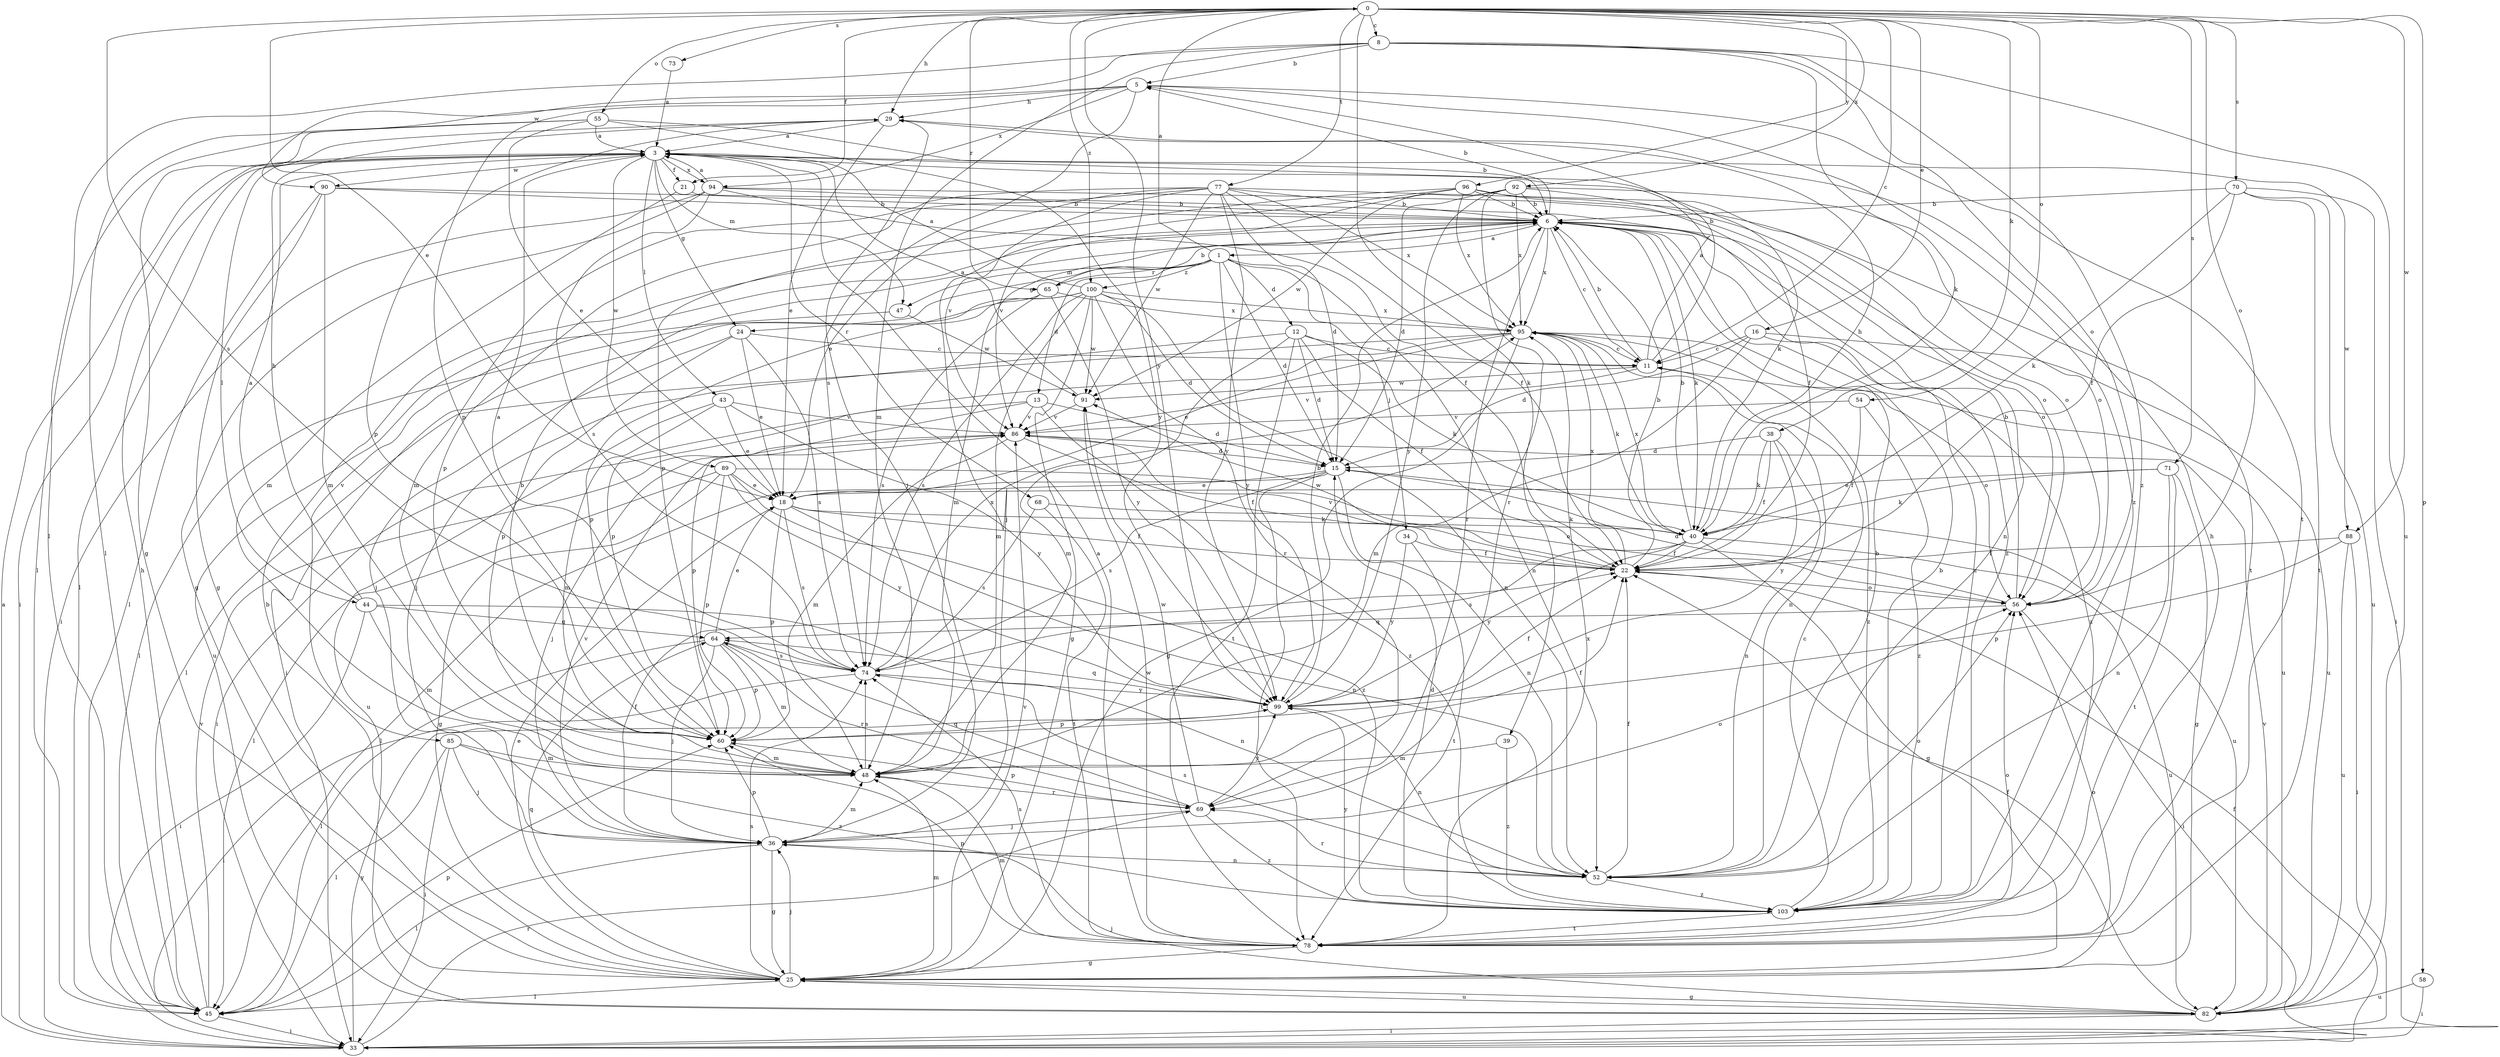 strict digraph  {
0;
1;
3;
5;
6;
8;
11;
12;
13;
15;
16;
18;
21;
22;
24;
25;
29;
33;
34;
36;
38;
39;
40;
43;
44;
45;
47;
48;
52;
54;
55;
56;
58;
60;
64;
65;
68;
69;
70;
71;
73;
74;
77;
78;
82;
85;
86;
88;
89;
90;
91;
92;
94;
95;
96;
99;
100;
103;
0 -> 8  [label=c];
0 -> 11  [label=c];
0 -> 16  [label=e];
0 -> 18  [label=e];
0 -> 21  [label=f];
0 -> 29  [label=h];
0 -> 38  [label=k];
0 -> 39  [label=k];
0 -> 54  [label=o];
0 -> 55  [label=o];
0 -> 56  [label=o];
0 -> 58  [label=p];
0 -> 65  [label=r];
0 -> 70  [label=s];
0 -> 71  [label=s];
0 -> 73  [label=s];
0 -> 74  [label=s];
0 -> 77  [label=t];
0 -> 88  [label=w];
0 -> 92  [label=x];
0 -> 96  [label=y];
0 -> 99  [label=y];
0 -> 100  [label=z];
1 -> 0  [label=a];
1 -> 12  [label=d];
1 -> 13  [label=d];
1 -> 15  [label=d];
1 -> 24  [label=g];
1 -> 34  [label=j];
1 -> 47  [label=m];
1 -> 52  [label=n];
1 -> 65  [label=r];
1 -> 99  [label=y];
1 -> 100  [label=z];
3 -> 21  [label=f];
3 -> 24  [label=g];
3 -> 33  [label=i];
3 -> 40  [label=k];
3 -> 43  [label=l];
3 -> 44  [label=l];
3 -> 45  [label=l];
3 -> 47  [label=m];
3 -> 68  [label=r];
3 -> 88  [label=w];
3 -> 89  [label=w];
3 -> 90  [label=w];
3 -> 94  [label=x];
5 -> 29  [label=h];
5 -> 45  [label=l];
5 -> 60  [label=p];
5 -> 74  [label=s];
5 -> 78  [label=t];
5 -> 94  [label=x];
5 -> 103  [label=z];
6 -> 1  [label=a];
6 -> 5  [label=b];
6 -> 11  [label=c];
6 -> 40  [label=k];
6 -> 48  [label=m];
6 -> 56  [label=o];
6 -> 69  [label=r];
6 -> 85  [label=v];
6 -> 95  [label=x];
6 -> 103  [label=z];
8 -> 5  [label=b];
8 -> 40  [label=k];
8 -> 45  [label=l];
8 -> 48  [label=m];
8 -> 56  [label=o];
8 -> 82  [label=u];
8 -> 90  [label=w];
8 -> 103  [label=z];
11 -> 3  [label=a];
11 -> 5  [label=b];
11 -> 6  [label=b];
11 -> 56  [label=o];
11 -> 86  [label=v];
11 -> 91  [label=w];
12 -> 11  [label=c];
12 -> 15  [label=d];
12 -> 22  [label=f];
12 -> 36  [label=j];
12 -> 40  [label=k];
12 -> 48  [label=m];
12 -> 78  [label=t];
13 -> 15  [label=d];
13 -> 33  [label=i];
13 -> 60  [label=p];
13 -> 86  [label=v];
13 -> 103  [label=z];
15 -> 18  [label=e];
15 -> 45  [label=l];
15 -> 52  [label=n];
15 -> 74  [label=s];
15 -> 78  [label=t];
15 -> 82  [label=u];
16 -> 11  [label=c];
16 -> 15  [label=d];
16 -> 48  [label=m];
16 -> 82  [label=u];
16 -> 103  [label=z];
18 -> 22  [label=f];
18 -> 40  [label=k];
18 -> 52  [label=n];
18 -> 60  [label=p];
18 -> 74  [label=s];
21 -> 6  [label=b];
21 -> 48  [label=m];
22 -> 6  [label=b];
22 -> 56  [label=o];
22 -> 86  [label=v];
22 -> 91  [label=w];
22 -> 95  [label=x];
24 -> 11  [label=c];
24 -> 18  [label=e];
24 -> 36  [label=j];
24 -> 60  [label=p];
24 -> 74  [label=s];
25 -> 6  [label=b];
25 -> 18  [label=e];
25 -> 36  [label=j];
25 -> 45  [label=l];
25 -> 48  [label=m];
25 -> 56  [label=o];
25 -> 64  [label=q];
25 -> 74  [label=s];
25 -> 82  [label=u];
25 -> 86  [label=v];
29 -> 3  [label=a];
29 -> 18  [label=e];
29 -> 36  [label=j];
29 -> 60  [label=p];
33 -> 3  [label=a];
33 -> 22  [label=f];
33 -> 69  [label=r];
33 -> 99  [label=y];
34 -> 22  [label=f];
34 -> 78  [label=t];
34 -> 99  [label=y];
36 -> 22  [label=f];
36 -> 25  [label=g];
36 -> 45  [label=l];
36 -> 48  [label=m];
36 -> 52  [label=n];
36 -> 56  [label=o];
36 -> 60  [label=p];
36 -> 86  [label=v];
38 -> 15  [label=d];
38 -> 22  [label=f];
38 -> 40  [label=k];
38 -> 52  [label=n];
38 -> 99  [label=y];
39 -> 48  [label=m];
39 -> 103  [label=z];
40 -> 6  [label=b];
40 -> 22  [label=f];
40 -> 25  [label=g];
40 -> 29  [label=h];
40 -> 74  [label=s];
40 -> 82  [label=u];
40 -> 95  [label=x];
40 -> 99  [label=y];
43 -> 18  [label=e];
43 -> 48  [label=m];
43 -> 82  [label=u];
43 -> 86  [label=v];
43 -> 99  [label=y];
44 -> 3  [label=a];
44 -> 29  [label=h];
44 -> 33  [label=i];
44 -> 48  [label=m];
44 -> 52  [label=n];
44 -> 64  [label=q];
45 -> 29  [label=h];
45 -> 33  [label=i];
45 -> 60  [label=p];
45 -> 86  [label=v];
47 -> 82  [label=u];
47 -> 91  [label=w];
48 -> 22  [label=f];
48 -> 69  [label=r];
48 -> 74  [label=s];
52 -> 6  [label=b];
52 -> 22  [label=f];
52 -> 56  [label=o];
52 -> 69  [label=r];
52 -> 74  [label=s];
52 -> 103  [label=z];
54 -> 22  [label=f];
54 -> 86  [label=v];
54 -> 103  [label=z];
55 -> 3  [label=a];
55 -> 6  [label=b];
55 -> 18  [label=e];
55 -> 25  [label=g];
55 -> 45  [label=l];
55 -> 99  [label=y];
56 -> 6  [label=b];
56 -> 15  [label=d];
56 -> 33  [label=i];
56 -> 64  [label=q];
58 -> 33  [label=i];
58 -> 82  [label=u];
60 -> 6  [label=b];
60 -> 48  [label=m];
64 -> 18  [label=e];
64 -> 36  [label=j];
64 -> 45  [label=l];
64 -> 48  [label=m];
64 -> 60  [label=p];
64 -> 69  [label=r];
64 -> 74  [label=s];
65 -> 6  [label=b];
65 -> 60  [label=p];
65 -> 74  [label=s];
65 -> 95  [label=x];
65 -> 99  [label=y];
68 -> 40  [label=k];
68 -> 74  [label=s];
68 -> 78  [label=t];
69 -> 36  [label=j];
69 -> 60  [label=p];
69 -> 64  [label=q];
69 -> 91  [label=w];
69 -> 99  [label=y];
69 -> 103  [label=z];
70 -> 6  [label=b];
70 -> 22  [label=f];
70 -> 33  [label=i];
70 -> 40  [label=k];
70 -> 78  [label=t];
70 -> 82  [label=u];
71 -> 18  [label=e];
71 -> 25  [label=g];
71 -> 40  [label=k];
71 -> 52  [label=n];
71 -> 78  [label=t];
73 -> 3  [label=a];
74 -> 3  [label=a];
74 -> 33  [label=i];
74 -> 95  [label=x];
74 -> 99  [label=y];
77 -> 6  [label=b];
77 -> 15  [label=d];
77 -> 18  [label=e];
77 -> 22  [label=f];
77 -> 48  [label=m];
77 -> 56  [label=o];
77 -> 60  [label=p];
77 -> 86  [label=v];
77 -> 91  [label=w];
77 -> 95  [label=x];
77 -> 99  [label=y];
78 -> 3  [label=a];
78 -> 25  [label=g];
78 -> 29  [label=h];
78 -> 48  [label=m];
78 -> 56  [label=o];
78 -> 60  [label=p];
78 -> 74  [label=s];
78 -> 91  [label=w];
78 -> 95  [label=x];
82 -> 22  [label=f];
82 -> 25  [label=g];
82 -> 33  [label=i];
82 -> 36  [label=j];
82 -> 86  [label=v];
85 -> 33  [label=i];
85 -> 36  [label=j];
85 -> 45  [label=l];
85 -> 48  [label=m];
85 -> 103  [label=z];
86 -> 15  [label=d];
86 -> 22  [label=f];
86 -> 36  [label=j];
86 -> 48  [label=m];
88 -> 22  [label=f];
88 -> 33  [label=i];
88 -> 60  [label=p];
88 -> 82  [label=u];
89 -> 18  [label=e];
89 -> 25  [label=g];
89 -> 45  [label=l];
89 -> 56  [label=o];
89 -> 60  [label=p];
89 -> 99  [label=y];
89 -> 103  [label=z];
90 -> 6  [label=b];
90 -> 25  [label=g];
90 -> 45  [label=l];
90 -> 48  [label=m];
90 -> 103  [label=z];
91 -> 3  [label=a];
91 -> 86  [label=v];
92 -> 6  [label=b];
92 -> 15  [label=d];
92 -> 52  [label=n];
92 -> 56  [label=o];
92 -> 69  [label=r];
92 -> 91  [label=w];
92 -> 95  [label=x];
92 -> 99  [label=y];
94 -> 3  [label=a];
94 -> 6  [label=b];
94 -> 22  [label=f];
94 -> 25  [label=g];
94 -> 33  [label=i];
94 -> 56  [label=o];
94 -> 74  [label=s];
95 -> 11  [label=c];
95 -> 18  [label=e];
95 -> 25  [label=g];
95 -> 40  [label=k];
95 -> 45  [label=l];
95 -> 52  [label=n];
95 -> 60  [label=p];
95 -> 82  [label=u];
95 -> 103  [label=z];
96 -> 6  [label=b];
96 -> 22  [label=f];
96 -> 36  [label=j];
96 -> 60  [label=p];
96 -> 78  [label=t];
96 -> 86  [label=v];
96 -> 95  [label=x];
99 -> 6  [label=b];
99 -> 22  [label=f];
99 -> 52  [label=n];
99 -> 60  [label=p];
99 -> 64  [label=q];
100 -> 3  [label=a];
100 -> 15  [label=d];
100 -> 25  [label=g];
100 -> 33  [label=i];
100 -> 45  [label=l];
100 -> 48  [label=m];
100 -> 52  [label=n];
100 -> 69  [label=r];
100 -> 74  [label=s];
100 -> 91  [label=w];
100 -> 95  [label=x];
103 -> 6  [label=b];
103 -> 11  [label=c];
103 -> 15  [label=d];
103 -> 78  [label=t];
103 -> 99  [label=y];
}
